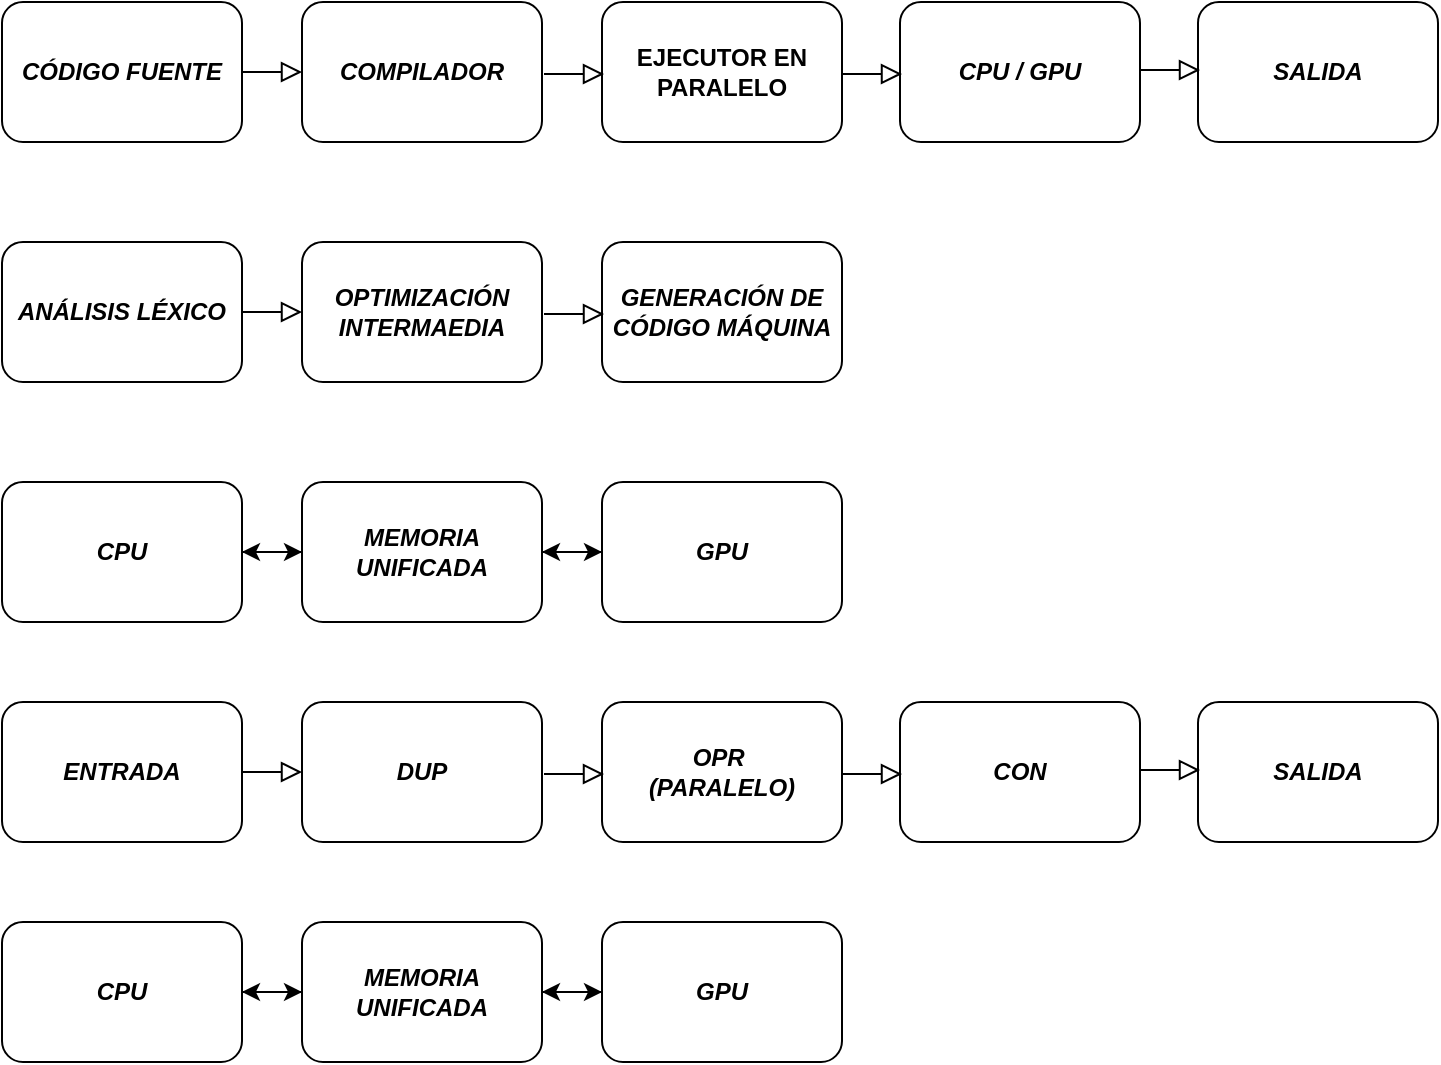 <mxfile version="26.0.6">
  <diagram id="C5RBs43oDa-KdzZeNtuy" name="Page-1">
    <mxGraphModel dx="829" dy="796" grid="1" gridSize="10" guides="1" tooltips="1" connect="1" arrows="1" fold="1" page="1" pageScale="1" pageWidth="827" pageHeight="1169" math="0" shadow="0">
      <root>
        <mxCell id="WIyWlLk6GJQsqaUBKTNV-0" />
        <mxCell id="WIyWlLk6GJQsqaUBKTNV-1" parent="WIyWlLk6GJQsqaUBKTNV-0" />
        <mxCell id="WIyWlLk6GJQsqaUBKTNV-2" value="" style="rounded=0;html=1;jettySize=auto;orthogonalLoop=1;fontSize=11;endArrow=block;endFill=0;endSize=8;strokeWidth=1;shadow=0;labelBackgroundColor=none;edgeStyle=orthogonalEdgeStyle;entryX=0;entryY=0.5;entryDx=0;entryDy=0;" parent="WIyWlLk6GJQsqaUBKTNV-1" source="WIyWlLk6GJQsqaUBKTNV-3" target="WIyWlLk6GJQsqaUBKTNV-7" edge="1">
          <mxGeometry relative="1" as="geometry">
            <mxPoint x="120" y="170" as="targetPoint" />
          </mxGeometry>
        </mxCell>
        <mxCell id="WIyWlLk6GJQsqaUBKTNV-3" value="&lt;b&gt;&lt;i&gt;CÓDIGO FUENTE&lt;/i&gt;&lt;/b&gt;" style="rounded=1;whiteSpace=wrap;html=1;fontSize=12;glass=0;strokeWidth=1;shadow=0;" parent="WIyWlLk6GJQsqaUBKTNV-1" vertex="1">
          <mxGeometry x="60" y="80" width="120" height="70" as="geometry" />
        </mxCell>
        <mxCell id="WIyWlLk6GJQsqaUBKTNV-7" value="&lt;b&gt;&lt;i&gt;COMPILADOR&lt;/i&gt;&lt;/b&gt;" style="rounded=1;whiteSpace=wrap;html=1;fontSize=12;glass=0;strokeWidth=1;shadow=0;" parent="WIyWlLk6GJQsqaUBKTNV-1" vertex="1">
          <mxGeometry x="210" y="80" width="120" height="70" as="geometry" />
        </mxCell>
        <mxCell id="VZwqyYmy66zpxs_3sMK4-1" value="&lt;b&gt;EJECUTOR EN PARALELO&lt;/b&gt;" style="rounded=1;whiteSpace=wrap;html=1;fontSize=12;glass=0;strokeWidth=1;shadow=0;" vertex="1" parent="WIyWlLk6GJQsqaUBKTNV-1">
          <mxGeometry x="360" y="80" width="120" height="70" as="geometry" />
        </mxCell>
        <mxCell id="VZwqyYmy66zpxs_3sMK4-4" value="" style="rounded=0;html=1;jettySize=auto;orthogonalLoop=1;fontSize=11;endArrow=block;endFill=0;endSize=8;strokeWidth=1;shadow=0;labelBackgroundColor=none;edgeStyle=orthogonalEdgeStyle;entryX=0;entryY=0.5;entryDx=0;entryDy=0;" edge="1" parent="WIyWlLk6GJQsqaUBKTNV-1">
          <mxGeometry relative="1" as="geometry">
            <mxPoint x="331" y="116" as="sourcePoint" />
            <mxPoint x="361" y="116" as="targetPoint" />
          </mxGeometry>
        </mxCell>
        <mxCell id="VZwqyYmy66zpxs_3sMK4-5" value="&lt;b&gt;&lt;i&gt;CPU / GPU&lt;/i&gt;&lt;/b&gt;" style="rounded=1;whiteSpace=wrap;html=1;fontSize=12;glass=0;strokeWidth=1;shadow=0;" vertex="1" parent="WIyWlLk6GJQsqaUBKTNV-1">
          <mxGeometry x="509" y="80" width="120" height="70" as="geometry" />
        </mxCell>
        <mxCell id="VZwqyYmy66zpxs_3sMK4-6" value="" style="rounded=0;html=1;jettySize=auto;orthogonalLoop=1;fontSize=11;endArrow=block;endFill=0;endSize=8;strokeWidth=1;shadow=0;labelBackgroundColor=none;edgeStyle=orthogonalEdgeStyle;entryX=0;entryY=0.5;entryDx=0;entryDy=0;" edge="1" parent="WIyWlLk6GJQsqaUBKTNV-1">
          <mxGeometry relative="1" as="geometry">
            <mxPoint x="480" y="116" as="sourcePoint" />
            <mxPoint x="510" y="116" as="targetPoint" />
          </mxGeometry>
        </mxCell>
        <mxCell id="VZwqyYmy66zpxs_3sMK4-7" value="&lt;i&gt;&lt;b&gt;SALIDA&lt;/b&gt;&lt;/i&gt;" style="rounded=1;whiteSpace=wrap;html=1;fontSize=12;glass=0;strokeWidth=1;shadow=0;" vertex="1" parent="WIyWlLk6GJQsqaUBKTNV-1">
          <mxGeometry x="658" y="80" width="120" height="70" as="geometry" />
        </mxCell>
        <mxCell id="VZwqyYmy66zpxs_3sMK4-8" value="" style="rounded=0;html=1;jettySize=auto;orthogonalLoop=1;fontSize=11;endArrow=block;endFill=0;endSize=8;strokeWidth=1;shadow=0;labelBackgroundColor=none;edgeStyle=orthogonalEdgeStyle;entryX=0;entryY=0.5;entryDx=0;entryDy=0;" edge="1" parent="WIyWlLk6GJQsqaUBKTNV-1">
          <mxGeometry relative="1" as="geometry">
            <mxPoint x="629" y="114" as="sourcePoint" />
            <mxPoint x="659" y="114" as="targetPoint" />
          </mxGeometry>
        </mxCell>
        <mxCell id="VZwqyYmy66zpxs_3sMK4-9" value="" style="rounded=0;html=1;jettySize=auto;orthogonalLoop=1;fontSize=11;endArrow=block;endFill=0;endSize=8;strokeWidth=1;shadow=0;labelBackgroundColor=none;edgeStyle=orthogonalEdgeStyle;entryX=0;entryY=0.5;entryDx=0;entryDy=0;" edge="1" parent="WIyWlLk6GJQsqaUBKTNV-1" source="VZwqyYmy66zpxs_3sMK4-10" target="VZwqyYmy66zpxs_3sMK4-11">
          <mxGeometry relative="1" as="geometry">
            <mxPoint x="120" y="290" as="targetPoint" />
          </mxGeometry>
        </mxCell>
        <mxCell id="VZwqyYmy66zpxs_3sMK4-10" value="&lt;b&gt;&lt;i&gt;ANÁLISIS LÉXICO&lt;/i&gt;&lt;/b&gt;" style="rounded=1;whiteSpace=wrap;html=1;fontSize=12;glass=0;strokeWidth=1;shadow=0;" vertex="1" parent="WIyWlLk6GJQsqaUBKTNV-1">
          <mxGeometry x="60" y="200" width="120" height="70" as="geometry" />
        </mxCell>
        <mxCell id="VZwqyYmy66zpxs_3sMK4-11" value="&lt;b&gt;&lt;i&gt;OPTIMIZACIÓN INTERMAEDIA&lt;/i&gt;&lt;/b&gt;" style="rounded=1;whiteSpace=wrap;html=1;fontSize=12;glass=0;strokeWidth=1;shadow=0;" vertex="1" parent="WIyWlLk6GJQsqaUBKTNV-1">
          <mxGeometry x="210" y="200" width="120" height="70" as="geometry" />
        </mxCell>
        <mxCell id="VZwqyYmy66zpxs_3sMK4-12" value="&lt;b&gt;&lt;i&gt;GENERACIÓN DE CÓDIGO MÁQUINA&lt;/i&gt;&lt;/b&gt;" style="rounded=1;whiteSpace=wrap;html=1;fontSize=12;glass=0;strokeWidth=1;shadow=0;" vertex="1" parent="WIyWlLk6GJQsqaUBKTNV-1">
          <mxGeometry x="360" y="200" width="120" height="70" as="geometry" />
        </mxCell>
        <mxCell id="VZwqyYmy66zpxs_3sMK4-13" value="" style="rounded=0;html=1;jettySize=auto;orthogonalLoop=1;fontSize=11;endArrow=block;endFill=0;endSize=8;strokeWidth=1;shadow=0;labelBackgroundColor=none;edgeStyle=orthogonalEdgeStyle;entryX=0;entryY=0.5;entryDx=0;entryDy=0;" edge="1" parent="WIyWlLk6GJQsqaUBKTNV-1">
          <mxGeometry relative="1" as="geometry">
            <mxPoint x="331" y="236" as="sourcePoint" />
            <mxPoint x="361" y="236" as="targetPoint" />
          </mxGeometry>
        </mxCell>
        <mxCell id="VZwqyYmy66zpxs_3sMK4-19" value="" style="rounded=0;html=1;jettySize=auto;orthogonalLoop=1;fontSize=11;endArrow=block;endFill=0;endSize=8;strokeWidth=1;shadow=0;labelBackgroundColor=none;edgeStyle=orthogonalEdgeStyle;entryX=0;entryY=0.5;entryDx=0;entryDy=0;" edge="1" parent="WIyWlLk6GJQsqaUBKTNV-1" source="VZwqyYmy66zpxs_3sMK4-20" target="VZwqyYmy66zpxs_3sMK4-21">
          <mxGeometry relative="1" as="geometry">
            <mxPoint x="120" y="520" as="targetPoint" />
          </mxGeometry>
        </mxCell>
        <mxCell id="VZwqyYmy66zpxs_3sMK4-20" value="&lt;b&gt;&lt;i&gt;ENTRADA&lt;/i&gt;&lt;/b&gt;" style="rounded=1;whiteSpace=wrap;html=1;fontSize=12;glass=0;strokeWidth=1;shadow=0;" vertex="1" parent="WIyWlLk6GJQsqaUBKTNV-1">
          <mxGeometry x="60" y="430" width="120" height="70" as="geometry" />
        </mxCell>
        <mxCell id="VZwqyYmy66zpxs_3sMK4-21" value="&lt;b&gt;&lt;i&gt;DUP&lt;/i&gt;&lt;/b&gt;" style="rounded=1;whiteSpace=wrap;html=1;fontSize=12;glass=0;strokeWidth=1;shadow=0;" vertex="1" parent="WIyWlLk6GJQsqaUBKTNV-1">
          <mxGeometry x="210" y="430" width="120" height="70" as="geometry" />
        </mxCell>
        <mxCell id="VZwqyYmy66zpxs_3sMK4-22" value="&lt;b&gt;&lt;i&gt;OPR&amp;nbsp;&lt;/i&gt;&lt;/b&gt;&lt;div&gt;&lt;b&gt;&lt;i&gt;(PARALELO)&lt;/i&gt;&lt;/b&gt;&lt;/div&gt;" style="rounded=1;whiteSpace=wrap;html=1;fontSize=12;glass=0;strokeWidth=1;shadow=0;" vertex="1" parent="WIyWlLk6GJQsqaUBKTNV-1">
          <mxGeometry x="360" y="430" width="120" height="70" as="geometry" />
        </mxCell>
        <mxCell id="VZwqyYmy66zpxs_3sMK4-23" value="" style="rounded=0;html=1;jettySize=auto;orthogonalLoop=1;fontSize=11;endArrow=block;endFill=0;endSize=8;strokeWidth=1;shadow=0;labelBackgroundColor=none;edgeStyle=orthogonalEdgeStyle;entryX=0;entryY=0.5;entryDx=0;entryDy=0;" edge="1" parent="WIyWlLk6GJQsqaUBKTNV-1">
          <mxGeometry relative="1" as="geometry">
            <mxPoint x="331" y="466" as="sourcePoint" />
            <mxPoint x="361" y="466" as="targetPoint" />
          </mxGeometry>
        </mxCell>
        <mxCell id="VZwqyYmy66zpxs_3sMK4-24" value="&lt;b&gt;&lt;i&gt;CON&lt;/i&gt;&lt;/b&gt;" style="rounded=1;whiteSpace=wrap;html=1;fontSize=12;glass=0;strokeWidth=1;shadow=0;" vertex="1" parent="WIyWlLk6GJQsqaUBKTNV-1">
          <mxGeometry x="509" y="430" width="120" height="70" as="geometry" />
        </mxCell>
        <mxCell id="VZwqyYmy66zpxs_3sMK4-25" value="" style="rounded=0;html=1;jettySize=auto;orthogonalLoop=1;fontSize=11;endArrow=block;endFill=0;endSize=8;strokeWidth=1;shadow=0;labelBackgroundColor=none;edgeStyle=orthogonalEdgeStyle;entryX=0;entryY=0.5;entryDx=0;entryDy=0;" edge="1" parent="WIyWlLk6GJQsqaUBKTNV-1">
          <mxGeometry relative="1" as="geometry">
            <mxPoint x="480" y="466" as="sourcePoint" />
            <mxPoint x="510" y="466" as="targetPoint" />
          </mxGeometry>
        </mxCell>
        <mxCell id="VZwqyYmy66zpxs_3sMK4-26" value="&lt;b&gt;&lt;i&gt;SALIDA&lt;/i&gt;&lt;/b&gt;" style="rounded=1;whiteSpace=wrap;html=1;fontSize=12;glass=0;strokeWidth=1;shadow=0;" vertex="1" parent="WIyWlLk6GJQsqaUBKTNV-1">
          <mxGeometry x="658" y="430" width="120" height="70" as="geometry" />
        </mxCell>
        <mxCell id="VZwqyYmy66zpxs_3sMK4-27" value="" style="rounded=0;html=1;jettySize=auto;orthogonalLoop=1;fontSize=11;endArrow=block;endFill=0;endSize=8;strokeWidth=1;shadow=0;labelBackgroundColor=none;edgeStyle=orthogonalEdgeStyle;entryX=0;entryY=0.5;entryDx=0;entryDy=0;" edge="1" parent="WIyWlLk6GJQsqaUBKTNV-1">
          <mxGeometry relative="1" as="geometry">
            <mxPoint x="629" y="464" as="sourcePoint" />
            <mxPoint x="659" y="464" as="targetPoint" />
          </mxGeometry>
        </mxCell>
        <mxCell id="VZwqyYmy66zpxs_3sMK4-33" style="edgeStyle=orthogonalEdgeStyle;rounded=0;orthogonalLoop=1;jettySize=auto;html=1;exitX=1;exitY=0.5;exitDx=0;exitDy=0;" edge="1" parent="WIyWlLk6GJQsqaUBKTNV-1" source="VZwqyYmy66zpxs_3sMK4-29" target="VZwqyYmy66zpxs_3sMK4-30">
          <mxGeometry relative="1" as="geometry" />
        </mxCell>
        <mxCell id="VZwqyYmy66zpxs_3sMK4-29" value="&lt;b&gt;&lt;i&gt;CPU&lt;/i&gt;&lt;/b&gt;" style="rounded=1;whiteSpace=wrap;html=1;fontSize=12;glass=0;strokeWidth=1;shadow=0;" vertex="1" parent="WIyWlLk6GJQsqaUBKTNV-1">
          <mxGeometry x="60" y="540" width="120" height="70" as="geometry" />
        </mxCell>
        <mxCell id="VZwqyYmy66zpxs_3sMK4-34" style="edgeStyle=orthogonalEdgeStyle;rounded=0;orthogonalLoop=1;jettySize=auto;html=1;exitX=0;exitY=0.5;exitDx=0;exitDy=0;entryX=1;entryY=0.5;entryDx=0;entryDy=0;" edge="1" parent="WIyWlLk6GJQsqaUBKTNV-1" source="VZwqyYmy66zpxs_3sMK4-30" target="VZwqyYmy66zpxs_3sMK4-29">
          <mxGeometry relative="1" as="geometry" />
        </mxCell>
        <mxCell id="VZwqyYmy66zpxs_3sMK4-35" style="edgeStyle=orthogonalEdgeStyle;rounded=0;orthogonalLoop=1;jettySize=auto;html=1;exitX=1;exitY=0.5;exitDx=0;exitDy=0;entryX=0;entryY=0.5;entryDx=0;entryDy=0;" edge="1" parent="WIyWlLk6GJQsqaUBKTNV-1" source="VZwqyYmy66zpxs_3sMK4-30" target="VZwqyYmy66zpxs_3sMK4-31">
          <mxGeometry relative="1" as="geometry" />
        </mxCell>
        <mxCell id="VZwqyYmy66zpxs_3sMK4-30" value="&lt;b&gt;&lt;i&gt;MEMORIA UNIFICADA&lt;/i&gt;&lt;/b&gt;" style="rounded=1;whiteSpace=wrap;html=1;fontSize=12;glass=0;strokeWidth=1;shadow=0;" vertex="1" parent="WIyWlLk6GJQsqaUBKTNV-1">
          <mxGeometry x="210" y="540" width="120" height="70" as="geometry" />
        </mxCell>
        <mxCell id="VZwqyYmy66zpxs_3sMK4-36" style="edgeStyle=orthogonalEdgeStyle;rounded=0;orthogonalLoop=1;jettySize=auto;html=1;exitX=0;exitY=0.5;exitDx=0;exitDy=0;" edge="1" parent="WIyWlLk6GJQsqaUBKTNV-1" source="VZwqyYmy66zpxs_3sMK4-31" target="VZwqyYmy66zpxs_3sMK4-30">
          <mxGeometry relative="1" as="geometry" />
        </mxCell>
        <mxCell id="VZwqyYmy66zpxs_3sMK4-31" value="&lt;b&gt;&lt;i&gt;GPU&lt;/i&gt;&lt;/b&gt;" style="rounded=1;whiteSpace=wrap;html=1;fontSize=12;glass=0;strokeWidth=1;shadow=0;" vertex="1" parent="WIyWlLk6GJQsqaUBKTNV-1">
          <mxGeometry x="360" y="540" width="120" height="70" as="geometry" />
        </mxCell>
        <mxCell id="VZwqyYmy66zpxs_3sMK4-37" style="edgeStyle=orthogonalEdgeStyle;rounded=0;orthogonalLoop=1;jettySize=auto;html=1;exitX=1;exitY=0.5;exitDx=0;exitDy=0;" edge="1" parent="WIyWlLk6GJQsqaUBKTNV-1" source="VZwqyYmy66zpxs_3sMK4-38" target="VZwqyYmy66zpxs_3sMK4-41">
          <mxGeometry relative="1" as="geometry" />
        </mxCell>
        <mxCell id="VZwqyYmy66zpxs_3sMK4-38" value="&lt;b&gt;&lt;i&gt;CPU&lt;/i&gt;&lt;/b&gt;" style="rounded=1;whiteSpace=wrap;html=1;fontSize=12;glass=0;strokeWidth=1;shadow=0;" vertex="1" parent="WIyWlLk6GJQsqaUBKTNV-1">
          <mxGeometry x="60" y="320" width="120" height="70" as="geometry" />
        </mxCell>
        <mxCell id="VZwqyYmy66zpxs_3sMK4-39" style="edgeStyle=orthogonalEdgeStyle;rounded=0;orthogonalLoop=1;jettySize=auto;html=1;exitX=0;exitY=0.5;exitDx=0;exitDy=0;entryX=1;entryY=0.5;entryDx=0;entryDy=0;" edge="1" parent="WIyWlLk6GJQsqaUBKTNV-1" source="VZwqyYmy66zpxs_3sMK4-41" target="VZwqyYmy66zpxs_3sMK4-38">
          <mxGeometry relative="1" as="geometry" />
        </mxCell>
        <mxCell id="VZwqyYmy66zpxs_3sMK4-40" style="edgeStyle=orthogonalEdgeStyle;rounded=0;orthogonalLoop=1;jettySize=auto;html=1;exitX=1;exitY=0.5;exitDx=0;exitDy=0;entryX=0;entryY=0.5;entryDx=0;entryDy=0;" edge="1" parent="WIyWlLk6GJQsqaUBKTNV-1" source="VZwqyYmy66zpxs_3sMK4-41" target="VZwqyYmy66zpxs_3sMK4-43">
          <mxGeometry relative="1" as="geometry" />
        </mxCell>
        <mxCell id="VZwqyYmy66zpxs_3sMK4-41" value="&lt;b&gt;&lt;i&gt;MEMORIA UNIFICADA&lt;/i&gt;&lt;/b&gt;" style="rounded=1;whiteSpace=wrap;html=1;fontSize=12;glass=0;strokeWidth=1;shadow=0;" vertex="1" parent="WIyWlLk6GJQsqaUBKTNV-1">
          <mxGeometry x="210" y="320" width="120" height="70" as="geometry" />
        </mxCell>
        <mxCell id="VZwqyYmy66zpxs_3sMK4-42" style="edgeStyle=orthogonalEdgeStyle;rounded=0;orthogonalLoop=1;jettySize=auto;html=1;exitX=0;exitY=0.5;exitDx=0;exitDy=0;" edge="1" parent="WIyWlLk6GJQsqaUBKTNV-1" source="VZwqyYmy66zpxs_3sMK4-43" target="VZwqyYmy66zpxs_3sMK4-41">
          <mxGeometry relative="1" as="geometry" />
        </mxCell>
        <mxCell id="VZwqyYmy66zpxs_3sMK4-43" value="&lt;b&gt;&lt;i&gt;GPU&lt;/i&gt;&lt;/b&gt;" style="rounded=1;whiteSpace=wrap;html=1;fontSize=12;glass=0;strokeWidth=1;shadow=0;" vertex="1" parent="WIyWlLk6GJQsqaUBKTNV-1">
          <mxGeometry x="360" y="320" width="120" height="70" as="geometry" />
        </mxCell>
      </root>
    </mxGraphModel>
  </diagram>
</mxfile>
